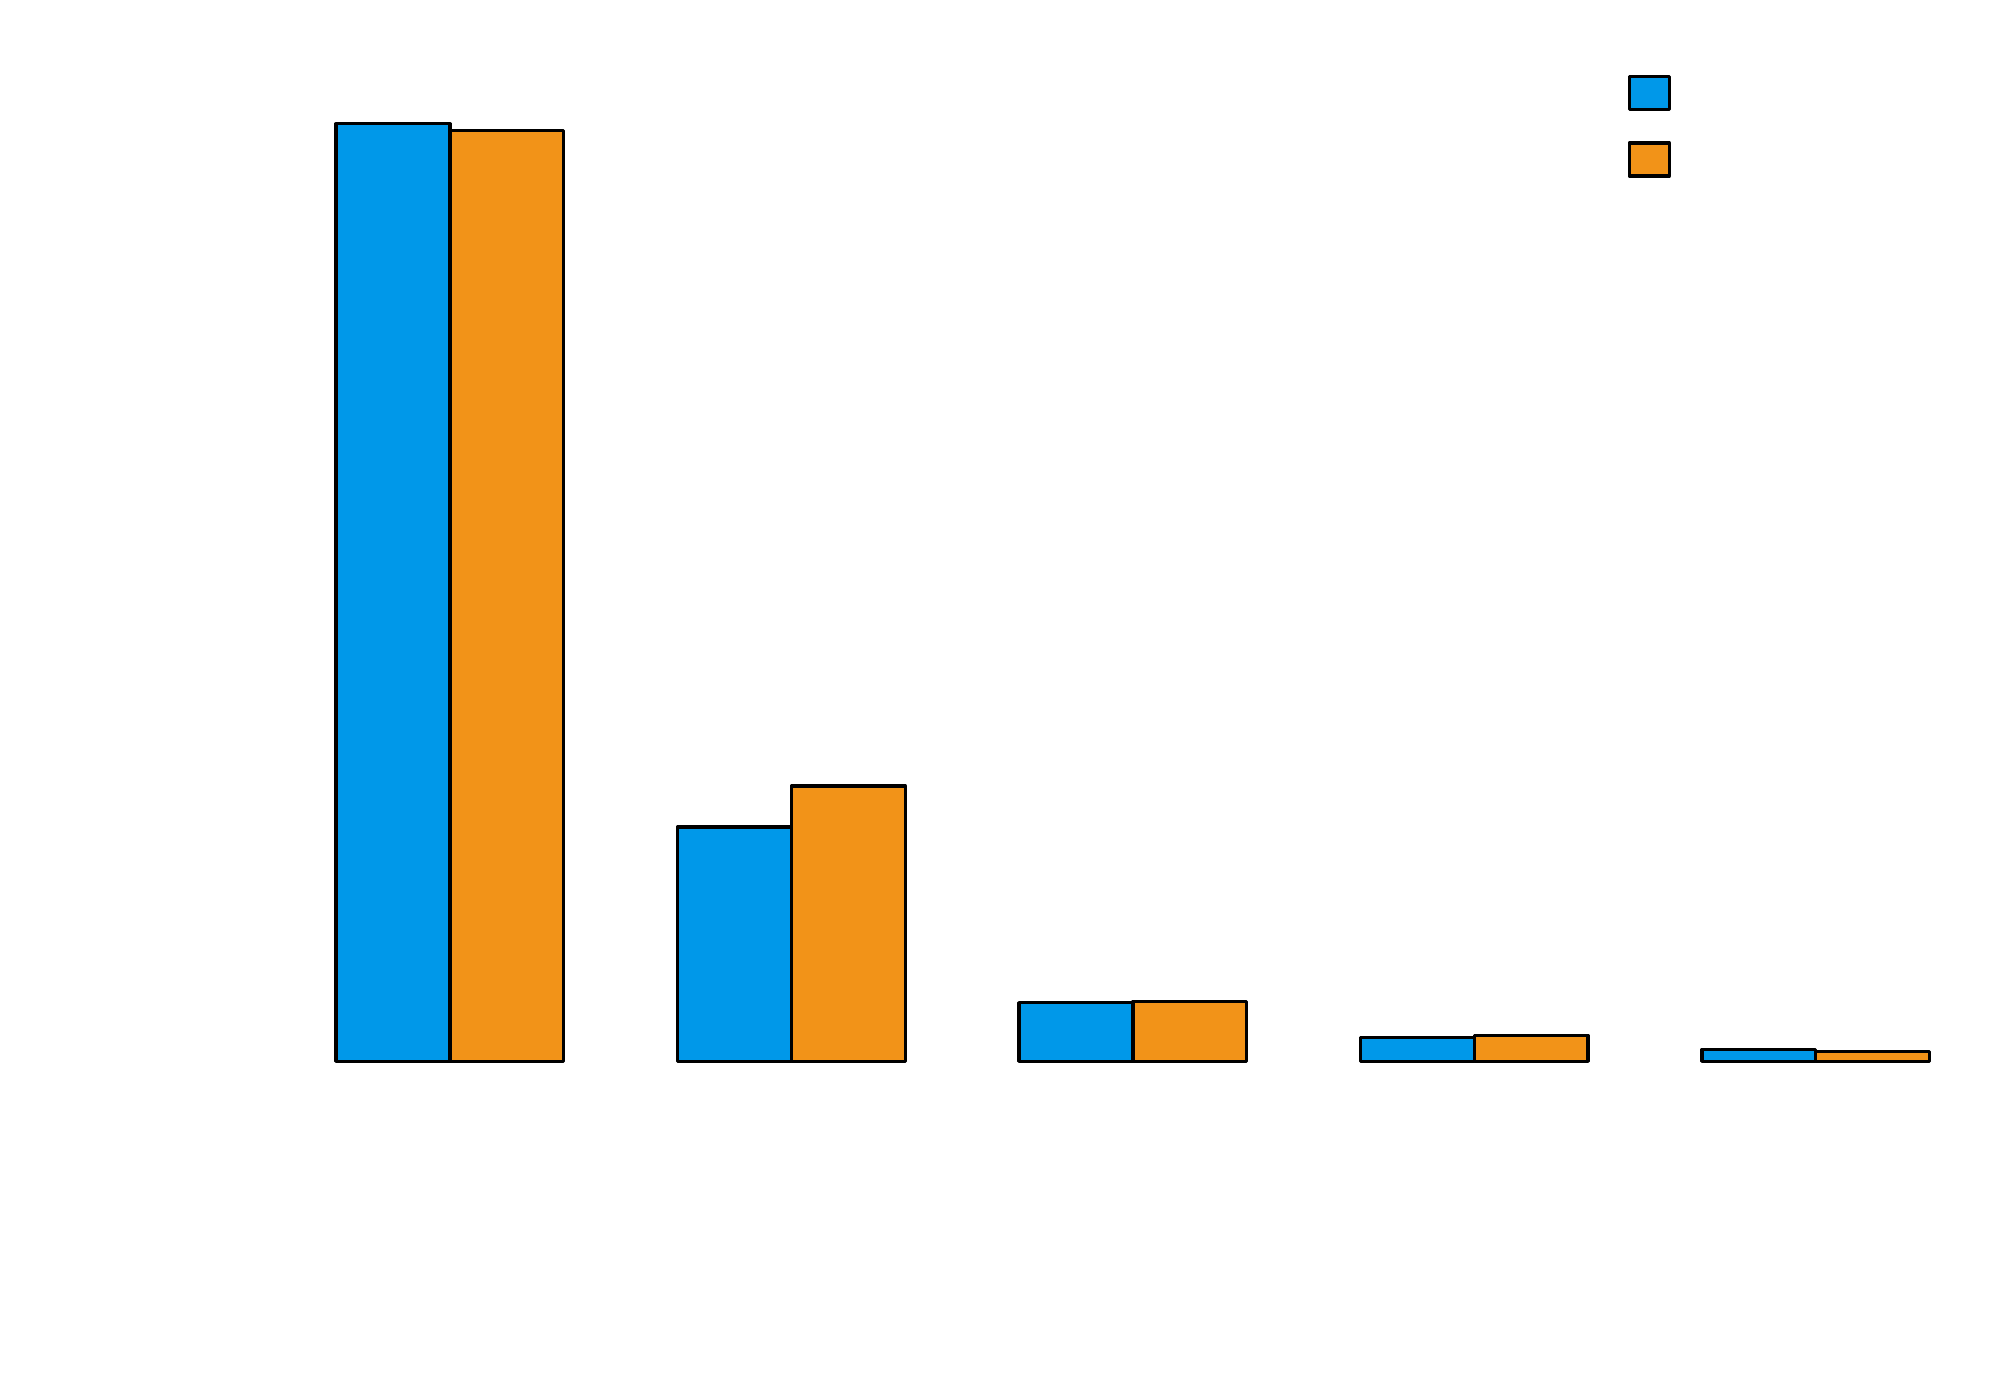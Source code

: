 % Created by tikzDevice version 0.10.1 on 2016-09-30 17:54:30
% !TEX encoding = UTF-8 Unicode
\documentclass{article}
\nonstopmode

\usepackage{tikz}

\usepackage[active,tightpage,psfixbb]{preview}

\PreviewEnvironment{pgfpicture}

\setlength\PreviewBorder{0pt}

\newcommand{\SweaveOpts}[1]{}  % do not interfere with LaTeX
\newcommand{\SweaveInput}[1]{} % because they are not real TeX commands
\newcommand{\Sexpr}[1]{}       % will only be parsed by R



 \renewcommand{\familydefault}{\sfdefault}



\begin{document}

\begin{tikzpicture}[x=1pt,y=1pt]
\definecolor{fillColor}{RGB}{255,255,255}
\path[use as bounding box,fill=fillColor,fill opacity=0.00] (0,0) rectangle (722.70,505.89);
\begin{scope}
\path[clip] (  0.00,  0.00) rectangle (722.70,505.89);
\definecolor{drawColor}{RGB}{0,0,0}
\definecolor{fillColor}{RGB}{0,152,233}

\path[draw=drawColor,line width= 1.2pt,line join=round,line cap=round,fill=fillColor] (121.43,122.40) rectangle (162.56,461.15);
\definecolor{fillColor}{RGB}{242,147,24}

\path[draw=drawColor,line width= 1.2pt,line join=round,line cap=round,fill=fillColor] (162.56,122.40) rectangle (203.70,458.61);
\definecolor{fillColor}{RGB}{0,152,233}

\path[draw=drawColor,line width= 1.2pt,line join=round,line cap=round,fill=fillColor] (244.83,122.40) rectangle (285.96,207.09);
\definecolor{fillColor}{RGB}{242,147,24}

\path[draw=drawColor,line width= 1.2pt,line join=round,line cap=round,fill=fillColor] (285.96,122.40) rectangle (327.09,221.91);
\definecolor{fillColor}{RGB}{0,152,233}

\path[draw=drawColor,line width= 1.2pt,line join=round,line cap=round,fill=fillColor] (368.22,122.40) rectangle (409.35,143.57);
\definecolor{fillColor}{RGB}{242,147,24}

\path[draw=drawColor,line width= 1.2pt,line join=round,line cap=round,fill=fillColor] (409.35,122.40) rectangle (450.48,144.00);
\definecolor{fillColor}{RGB}{0,152,233}

\path[draw=drawColor,line width= 1.2pt,line join=round,line cap=round,fill=fillColor] (491.61,122.40) rectangle (532.74,130.87);
\definecolor{fillColor}{RGB}{242,147,24}

\path[draw=drawColor,line width= 1.2pt,line join=round,line cap=round,fill=fillColor] (532.74,122.40) rectangle (573.87,131.72);
\definecolor{fillColor}{RGB}{0,152,233}

\path[draw=drawColor,line width= 1.2pt,line join=round,line cap=round,fill=fillColor] (615.00,122.40) rectangle (656.14,126.63);
\definecolor{fillColor}{RGB}{242,147,24}

\path[draw=drawColor,line width= 1.2pt,line join=round,line cap=round,fill=fillColor] (656.14,122.40) rectangle (697.27,126.00);
\end{scope}
\begin{scope}
\path[clip] (  0.00,  0.00) rectangle (722.70,505.89);
\definecolor{drawColor}{RGB}{255,255,255}

\node[text=drawColor,anchor=base,inner sep=0pt, outer sep=0pt, scale=  3.60] at (162.56, 79.20) {10-20};

\node[text=drawColor,anchor=base,inner sep=0pt, outer sep=0pt, scale=  3.60] at (285.96, 79.20) {20-30};

\node[text=drawColor,anchor=base,inner sep=0pt, outer sep=0pt, scale=  3.60] at (409.35, 79.20) {30-40};

\node[text=drawColor,anchor=base,inner sep=0pt, outer sep=0pt, scale=  3.60] at (532.74, 79.20) {40-50};

\node[text=drawColor,anchor=base,inner sep=0pt, outer sep=0pt, scale=  3.60] at (656.14, 79.20) {50-60};
\end{scope}
\begin{scope}
\path[clip] (  0.00,  0.00) rectangle (722.70,505.89);
\definecolor{drawColor}{RGB}{255,255,255}

\path[draw=drawColor,line width= 1.2pt,line join=round,line cap=round] (570.75,496.26) rectangle (713.07,424.26);
\definecolor{drawColor}{RGB}{0,0,0}
\definecolor{fillColor}{RGB}{0,152,233}

\path[draw=drawColor,line width= 1.2pt,line join=round,line cap=round,fill=fillColor] (588.75,478.26) rectangle (603.15,466.26);
\definecolor{fillColor}{RGB}{242,147,24}

\path[draw=drawColor,line width= 1.2pt,line join=round,line cap=round,fill=fillColor] (588.75,454.26) rectangle (603.15,442.26);
\definecolor{drawColor}{RGB}{255,255,255}

\node[text=drawColor,anchor=base west,inner sep=0pt, outer sep=0pt, scale=  2.00] at (621.15,465.32) {Observed};

\node[text=drawColor,anchor=base west,inner sep=0pt, outer sep=0pt, scale=  2.00] at (621.15,441.32) {Simulated};

\node[text=drawColor,anchor=base,inner sep=0pt, outer sep=0pt, scale=  3.60] at (409.35, 31.20) {Lifetime reproductive success};

\node[text=drawColor,rotate= 90.00,anchor=base,inner sep=0pt, outer sep=0pt, scale=  3.60] at ( 21.60,312.95) {Numbers};
\end{scope}
\begin{scope}
\path[clip] (  0.00,  0.00) rectangle (722.70,505.89);
\definecolor{drawColor}{RGB}{255,255,255}

\path[draw=drawColor,line width= 0.4pt,line join=round,line cap=round] ( 98.40,122.40) -- ( 98.40,461.15);

\path[draw=drawColor,line width= 0.4pt,line join=round,line cap=round] ( 98.40,122.40) -- ( 86.40,122.40);

\path[draw=drawColor,line width= 0.4pt,line join=round,line cap=round] ( 98.40,207.09) -- ( 86.40,207.09);

\path[draw=drawColor,line width= 0.4pt,line join=round,line cap=round] ( 98.40,291.77) -- ( 86.40,291.77);

\path[draw=drawColor,line width= 0.4pt,line join=round,line cap=round] ( 98.40,376.46) -- ( 86.40,376.46);

\path[draw=drawColor,line width= 0.4pt,line join=round,line cap=round] ( 98.40,461.15) -- ( 86.40,461.15);

\node[text=drawColor,anchor=base east,inner sep=0pt, outer sep=0pt, scale=  3.60] at ( 74.40,109.90) {0};

\node[text=drawColor,anchor=base east,inner sep=0pt, outer sep=0pt, scale=  3.60] at ( 74.40,194.59) {20};

\node[text=drawColor,anchor=base east,inner sep=0pt, outer sep=0pt, scale=  3.60] at ( 74.40,279.28) {40};

\node[text=drawColor,anchor=base east,inner sep=0pt, outer sep=0pt, scale=  3.60] at ( 74.40,363.96) {60};

\node[text=drawColor,anchor=base east,inner sep=0pt, outer sep=0pt, scale=  3.60] at ( 74.40,448.65) {80};
\end{scope}
\end{tikzpicture}

\end{document}
